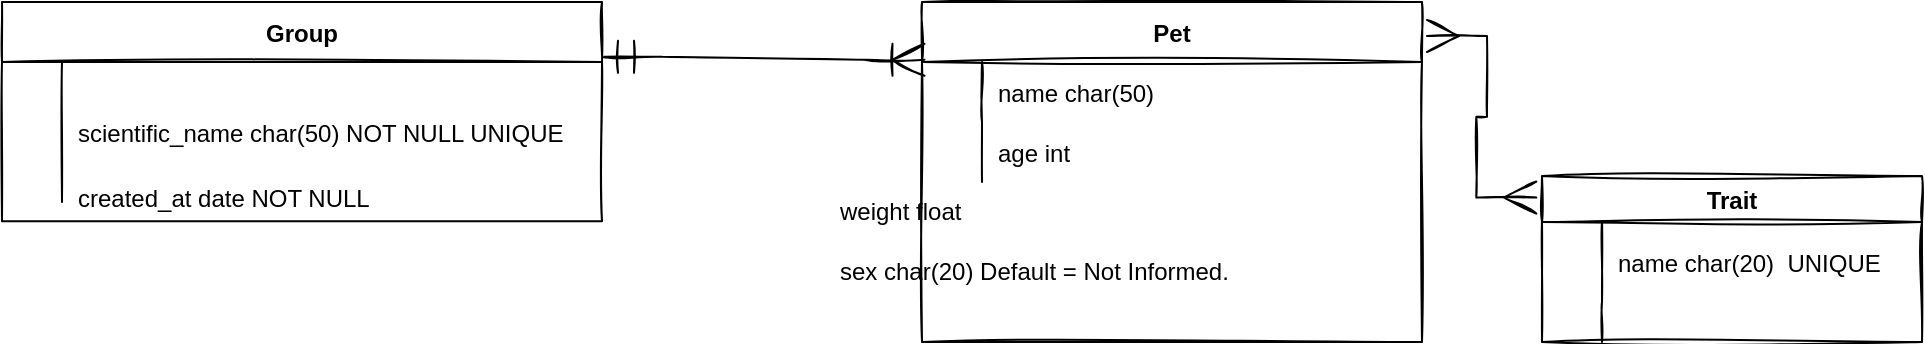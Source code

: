 <mxfile version="20.3.0" type="device"><diagram id="R2lEEEUBdFMjLlhIrx00" name="Page-1"><mxGraphModel dx="1531" dy="692" grid="1" gridSize="10" guides="1" tooltips="1" connect="1" arrows="1" fold="1" page="1" pageScale="1" pageWidth="413" pageHeight="291" background="none" math="0" shadow="0" extFonts="Permanent Marker^https://fonts.googleapis.com/css?family=Permanent+Marker"><root><mxCell id="0"/><mxCell id="1" parent="0"/><mxCell id="C-vyLk0tnHw3VtMMgP7b-2" value="Pet" style="shape=table;startSize=30;container=1;collapsible=1;childLayout=tableLayout;fixedRows=1;rowLines=0;fontStyle=1;align=center;resizeLast=1;sketch=1;rounded=0;" parent="1" vertex="1"><mxGeometry x="70" y="20" width="250" height="170" as="geometry"/></mxCell><mxCell id="C-vyLk0tnHw3VtMMgP7b-6" value="" style="shape=partialRectangle;collapsible=0;dropTarget=0;pointerEvents=0;fillColor=none;points=[[0,0.5],[1,0.5]];portConstraint=eastwest;top=0;left=0;right=0;bottom=0;sketch=1;rounded=0;" parent="C-vyLk0tnHw3VtMMgP7b-2" vertex="1"><mxGeometry y="30" width="250" height="30" as="geometry"/></mxCell><mxCell id="C-vyLk0tnHw3VtMMgP7b-7" value="" style="shape=partialRectangle;overflow=hidden;connectable=0;fillColor=none;top=0;left=0;bottom=0;right=0;sketch=1;rounded=0;" parent="C-vyLk0tnHw3VtMMgP7b-6" vertex="1"><mxGeometry width="30" height="30" as="geometry"><mxRectangle width="30" height="30" as="alternateBounds"/></mxGeometry></mxCell><mxCell id="C-vyLk0tnHw3VtMMgP7b-8" value="name char(50) " style="shape=partialRectangle;overflow=hidden;connectable=0;fillColor=none;top=0;left=0;bottom=0;right=0;align=left;spacingLeft=6;sketch=1;rounded=0;" parent="C-vyLk0tnHw3VtMMgP7b-6" vertex="1"><mxGeometry x="30" width="220" height="30" as="geometry"><mxRectangle width="220" height="30" as="alternateBounds"/></mxGeometry></mxCell><mxCell id="C-vyLk0tnHw3VtMMgP7b-9" value="" style="shape=partialRectangle;collapsible=0;dropTarget=0;pointerEvents=0;fillColor=none;points=[[0,0.5],[1,0.5]];portConstraint=eastwest;top=0;left=0;right=0;bottom=0;sketch=1;rounded=0;" parent="C-vyLk0tnHw3VtMMgP7b-2" vertex="1"><mxGeometry y="60" width="250" height="30" as="geometry"/></mxCell><mxCell id="C-vyLk0tnHw3VtMMgP7b-10" value="" style="shape=partialRectangle;overflow=hidden;connectable=0;fillColor=none;top=0;left=0;bottom=0;right=0;sketch=1;rounded=0;" parent="C-vyLk0tnHw3VtMMgP7b-9" vertex="1"><mxGeometry width="30" height="30" as="geometry"><mxRectangle width="30" height="30" as="alternateBounds"/></mxGeometry></mxCell><mxCell id="C-vyLk0tnHw3VtMMgP7b-11" value="age int" style="shape=partialRectangle;overflow=hidden;connectable=0;fillColor=none;top=0;left=0;bottom=0;right=0;align=left;spacingLeft=6;sketch=1;rounded=0;" parent="C-vyLk0tnHw3VtMMgP7b-9" vertex="1"><mxGeometry x="30" width="220" height="30" as="geometry"><mxRectangle width="220" height="30" as="alternateBounds"/></mxGeometry></mxCell><mxCell id="C-vyLk0tnHw3VtMMgP7b-13" value="Trait" style="shape=table;startSize=23;container=1;collapsible=1;childLayout=tableLayout;fixedRows=1;rowLines=0;fontStyle=1;align=center;resizeLast=1;sketch=1;rounded=0;shadow=0;" parent="1" vertex="1"><mxGeometry x="380" y="107" width="190" height="83" as="geometry"/></mxCell><mxCell id="C-vyLk0tnHw3VtMMgP7b-17" value="" style="shape=partialRectangle;collapsible=0;dropTarget=0;pointerEvents=0;fillColor=none;points=[[0,0.5],[1,0.5]];portConstraint=eastwest;top=0;left=0;right=0;bottom=0;sketch=1;rounded=0;" parent="C-vyLk0tnHw3VtMMgP7b-13" vertex="1"><mxGeometry y="23" width="190" height="40" as="geometry"/></mxCell><mxCell id="C-vyLk0tnHw3VtMMgP7b-18" value="" style="shape=partialRectangle;overflow=hidden;connectable=0;fillColor=none;top=0;left=0;bottom=0;right=0;sketch=1;rounded=0;" parent="C-vyLk0tnHw3VtMMgP7b-17" vertex="1"><mxGeometry width="30" height="40" as="geometry"><mxRectangle width="30" height="40" as="alternateBounds"/></mxGeometry></mxCell><mxCell id="C-vyLk0tnHw3VtMMgP7b-19" value="name char(20)  UNIQUE" style="shape=partialRectangle;overflow=hidden;connectable=0;fillColor=none;top=0;left=0;bottom=0;right=0;align=left;spacingLeft=6;sketch=1;rounded=0;" parent="C-vyLk0tnHw3VtMMgP7b-17" vertex="1"><mxGeometry x="30" width="160" height="40" as="geometry"><mxRectangle width="160" height="40" as="alternateBounds"/></mxGeometry></mxCell><mxCell id="C-vyLk0tnHw3VtMMgP7b-20" value="" style="shape=partialRectangle;collapsible=0;dropTarget=0;pointerEvents=0;fillColor=none;points=[[0,0.5],[1,0.5]];portConstraint=eastwest;top=0;left=0;right=0;bottom=0;sketch=1;rounded=0;" parent="C-vyLk0tnHw3VtMMgP7b-13" vertex="1"><mxGeometry y="63" width="190" height="20" as="geometry"/></mxCell><mxCell id="C-vyLk0tnHw3VtMMgP7b-21" value="" style="shape=partialRectangle;overflow=hidden;connectable=0;fillColor=none;top=0;left=0;bottom=0;right=0;sketch=1;rounded=0;" parent="C-vyLk0tnHw3VtMMgP7b-20" vertex="1"><mxGeometry width="30" height="20" as="geometry"><mxRectangle width="30" height="20" as="alternateBounds"/></mxGeometry></mxCell><mxCell id="C-vyLk0tnHw3VtMMgP7b-22" value="" style="shape=partialRectangle;overflow=hidden;connectable=0;fillColor=none;top=0;left=0;bottom=0;right=0;align=left;spacingLeft=6;sketch=1;rounded=0;" parent="C-vyLk0tnHw3VtMMgP7b-20" vertex="1"><mxGeometry x="30" width="160" height="20" as="geometry"><mxRectangle width="160" height="20" as="alternateBounds"/></mxGeometry></mxCell><mxCell id="UVdjOPz-5vaLLT9sdj5U-9" value="" style="edgeStyle=entityRelationEdgeStyle;fontSize=12;html=1;endArrow=ERmany;startArrow=ERmany;rounded=0;labelBackgroundColor=default;sketch=1;hachureGap=4;strokeColor=default;fontFamily=Architects Daughter;fontSource=https%3A%2F%2Ffonts.googleapis.com%2Fcss%3Ffamily%3DArchitects%2BDaughter;fontColor=default;startSize=14;endSize=14;sourcePerimeterSpacing=8;targetPerimeterSpacing=8;shape=connector;entryX=1.01;entryY=0.1;entryDx=0;entryDy=0;entryPerimeter=0;exitX=-0.015;exitY=0.13;exitDx=0;exitDy=0;exitPerimeter=0;" edge="1" parent="1" source="C-vyLk0tnHw3VtMMgP7b-13" target="C-vyLk0tnHw3VtMMgP7b-2"><mxGeometry width="100" height="100" relative="1" as="geometry"><mxPoint x="370" y="130" as="sourcePoint"/><mxPoint x="380" y="50" as="targetPoint"/></mxGeometry></mxCell><mxCell id="UVdjOPz-5vaLLT9sdj5U-10" value="" style="edgeStyle=entityRelationEdgeStyle;fontSize=12;html=1;endArrow=ERoneToMany;startArrow=ERmandOne;rounded=0;labelBackgroundColor=default;sketch=1;hachureGap=4;strokeColor=default;fontFamily=Architects Daughter;fontSource=https%3A%2F%2Ffonts.googleapis.com%2Fcss%3Ffamily%3DArchitects%2BDaughter;fontColor=default;startSize=14;endSize=14;sourcePerimeterSpacing=8;targetPerimeterSpacing=8;shape=connector;entryX=0.005;entryY=0.17;entryDx=0;entryDy=0;exitX=1;exitY=0.25;exitDx=0;exitDy=0;entryPerimeter=0;" edge="1" parent="1" source="C-vyLk0tnHw3VtMMgP7b-23" target="C-vyLk0tnHw3VtMMgP7b-2"><mxGeometry width="100" height="100" relative="1" as="geometry"><mxPoint x="340" y="115" as="sourcePoint"/><mxPoint x="500" y="260" as="targetPoint"/></mxGeometry></mxCell><mxCell id="UVdjOPz-5vaLLT9sdj5U-32" value="" style="group" vertex="1" connectable="0" parent="1"><mxGeometry x="-390" y="20" width="300" height="114" as="geometry"/></mxCell><mxCell id="C-vyLk0tnHw3VtMMgP7b-23" value="Group" style="shape=table;startSize=30;container=1;collapsible=1;childLayout=tableLayout;fixedRows=1;rowLines=0;fontStyle=1;align=center;resizeLast=1;sketch=1;rounded=0;" parent="UVdjOPz-5vaLLT9sdj5U-32" vertex="1"><mxGeometry width="300" height="109.62" as="geometry"/></mxCell><mxCell id="C-vyLk0tnHw3VtMMgP7b-27" value="" style="shape=partialRectangle;collapsible=0;dropTarget=0;pointerEvents=0;fillColor=none;points=[[0,0.5],[1,0.5]];portConstraint=eastwest;top=0;left=0;right=0;bottom=0;sketch=1;rounded=0;" parent="C-vyLk0tnHw3VtMMgP7b-23" vertex="1"><mxGeometry y="30" width="300" height="70" as="geometry"/></mxCell><mxCell id="C-vyLk0tnHw3VtMMgP7b-28" value="" style="shape=partialRectangle;overflow=hidden;connectable=0;fillColor=none;top=0;left=0;bottom=0;right=0;sketch=1;rounded=0;" parent="C-vyLk0tnHw3VtMMgP7b-27" vertex="1"><mxGeometry width="30" height="70" as="geometry"><mxRectangle width="30" height="70" as="alternateBounds"/></mxGeometry></mxCell><mxCell id="C-vyLk0tnHw3VtMMgP7b-29" value="scientific_name char(50) NOT NULL UNIQUE" style="shape=partialRectangle;overflow=hidden;connectable=0;fillColor=none;top=0;left=0;bottom=0;right=0;align=left;spacingLeft=6;sketch=1;rounded=0;" parent="C-vyLk0tnHw3VtMMgP7b-27" vertex="1"><mxGeometry x="30" width="270" height="70" as="geometry"><mxRectangle width="270" height="70" as="alternateBounds"/></mxGeometry></mxCell><mxCell id="UVdjOPz-5vaLLT9sdj5U-26" value="" style="shape=partialRectangle;collapsible=0;dropTarget=0;pointerEvents=0;fillColor=none;points=[[0,0.5],[1,0.5]];portConstraint=eastwest;top=0;left=0;right=0;bottom=0;sketch=1;rounded=0;" vertex="1" parent="UVdjOPz-5vaLLT9sdj5U-32"><mxGeometry y="81.115" width="300" height="32.885" as="geometry"/></mxCell><mxCell id="UVdjOPz-5vaLLT9sdj5U-27" value="" style="shape=partialRectangle;overflow=hidden;connectable=0;fillColor=none;top=0;left=0;bottom=0;right=0;sketch=1;rounded=0;" vertex="1" parent="UVdjOPz-5vaLLT9sdj5U-26"><mxGeometry width="30" height="32.885" as="geometry"><mxRectangle width="30" height="30" as="alternateBounds"/></mxGeometry></mxCell><mxCell id="UVdjOPz-5vaLLT9sdj5U-28" value="created_at date NOT NULL" style="shape=partialRectangle;overflow=hidden;connectable=0;fillColor=none;top=0;left=0;bottom=0;right=0;align=left;spacingLeft=6;sketch=1;rounded=0;" vertex="1" parent="UVdjOPz-5vaLLT9sdj5U-26"><mxGeometry x="30" width="270" height="32.885" as="geometry"><mxRectangle width="270" height="30" as="alternateBounds"/></mxGeometry></mxCell><mxCell id="UVdjOPz-5vaLLT9sdj5U-33" value="weight float" style="shape=partialRectangle;overflow=hidden;connectable=0;fillColor=none;top=0;left=0;bottom=0;right=0;align=left;spacingLeft=6;sketch=1;rounded=0;" vertex="1" parent="1"><mxGeometry x="21" y="109" width="220" height="30" as="geometry"><mxRectangle width="220" height="30" as="alternateBounds"/></mxGeometry></mxCell><mxCell id="UVdjOPz-5vaLLT9sdj5U-34" value="sex char(20) Default = Not Informed." style="shape=partialRectangle;overflow=hidden;connectable=0;fillColor=none;top=0;left=0;bottom=0;right=0;align=left;spacingLeft=6;sketch=1;rounded=0;" vertex="1" parent="1"><mxGeometry x="21" y="139" width="220" height="30" as="geometry"><mxRectangle width="220" height="30" as="alternateBounds"/></mxGeometry></mxCell></root></mxGraphModel></diagram></mxfile>